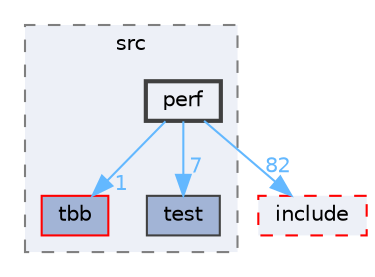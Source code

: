 digraph "external/taskflow/3rd-party/tbb/src/perf"
{
 // LATEX_PDF_SIZE
  bgcolor="transparent";
  edge [fontname=Helvetica,fontsize=10,labelfontname=Helvetica,labelfontsize=10];
  node [fontname=Helvetica,fontsize=10,shape=box,height=0.2,width=0.4];
  compound=true
  subgraph clusterdir_14d61c6423156606d31604b4ad442164 {
    graph [ bgcolor="#edf0f7", pencolor="grey50", label="src", fontname=Helvetica,fontsize=10 style="filled,dashed", URL="dir_14d61c6423156606d31604b4ad442164.html",tooltip=""]
  dir_6aae80996ac383cede5aa4d905dd8f6e [label="tbb", fillcolor="#a2b4d6", color="red", style="filled", URL="dir_6aae80996ac383cede5aa4d905dd8f6e.html",tooltip=""];
  dir_dfe7b5219b737471bba70c6f8af9e86a [label="test", fillcolor="#a2b4d6", color="grey25", style="filled", URL="dir_dfe7b5219b737471bba70c6f8af9e86a.html",tooltip=""];
  dir_177941ee16d9cef5ef42ca210d88a2d4 [label="perf", fillcolor="#edf0f7", color="grey25", style="filled,bold", URL="dir_177941ee16d9cef5ef42ca210d88a2d4.html",tooltip=""];
  }
  dir_9a108c806b4257aefe6c62ce1f799fad [label="include", fillcolor="#edf0f7", color="red", style="filled,dashed", URL="dir_9a108c806b4257aefe6c62ce1f799fad.html",tooltip=""];
  dir_177941ee16d9cef5ef42ca210d88a2d4->dir_6aae80996ac383cede5aa4d905dd8f6e [headlabel="1", labeldistance=1.5 headhref="dir_000544_000825.html" href="dir_000544_000825.html" color="steelblue1" fontcolor="steelblue1"];
  dir_177941ee16d9cef5ef42ca210d88a2d4->dir_9a108c806b4257aefe6c62ce1f799fad [headlabel="82", labeldistance=1.5 headhref="dir_000544_000389.html" href="dir_000544_000389.html" color="steelblue1" fontcolor="steelblue1"];
  dir_177941ee16d9cef5ef42ca210d88a2d4->dir_dfe7b5219b737471bba70c6f8af9e86a [headlabel="7", labeldistance=1.5 headhref="dir_000544_000842.html" href="dir_000544_000842.html" color="steelblue1" fontcolor="steelblue1"];
}
